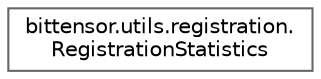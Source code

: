 digraph "Graphical Class Hierarchy"
{
 // LATEX_PDF_SIZE
  bgcolor="transparent";
  edge [fontname=Helvetica,fontsize=10,labelfontname=Helvetica,labelfontsize=10];
  node [fontname=Helvetica,fontsize=10,shape=box,height=0.2,width=0.4];
  rankdir="LR";
  Node0 [label="bittensor.utils.registration.\lRegistrationStatistics",height=0.2,width=0.4,color="grey40", fillcolor="white", style="filled",URL="$classbittensor_1_1utils_1_1registration_1_1_registration_statistics.html",tooltip=" "];
}
